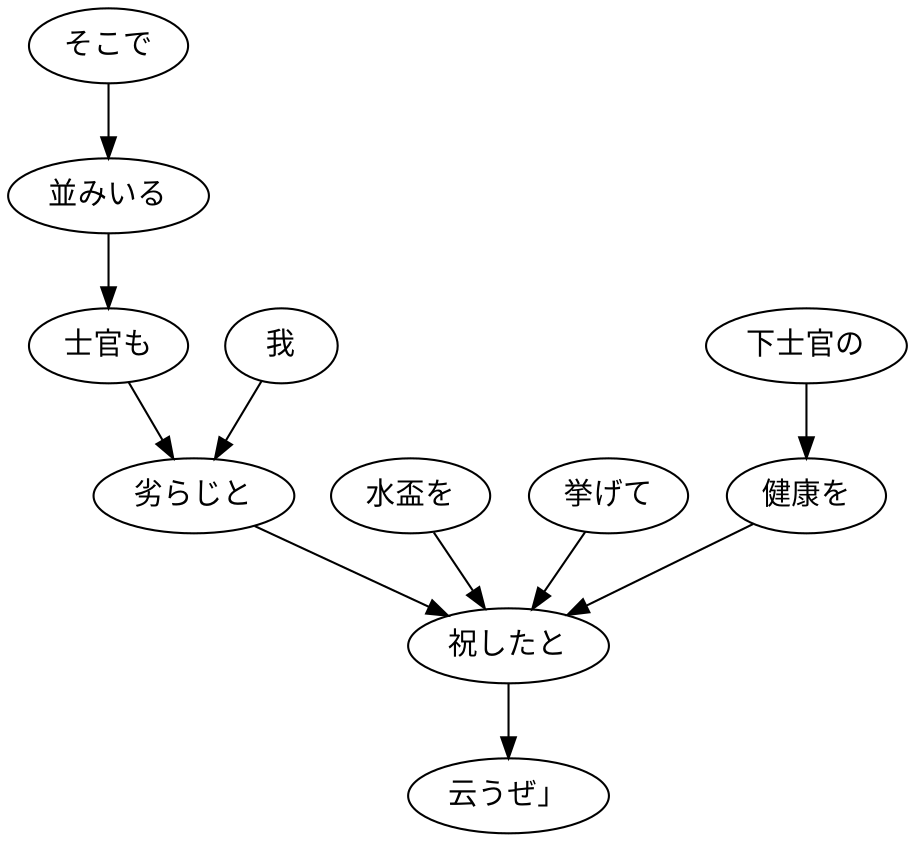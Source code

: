 digraph graph8532 {
	node0 [label="そこで"];
	node1 [label="並みいる"];
	node2 [label="士官も"];
	node3 [label="我"];
	node4 [label="劣らじと"];
	node5 [label="水盃を"];
	node6 [label="挙げて"];
	node7 [label="下士官の"];
	node8 [label="健康を"];
	node9 [label="祝したと"];
	node10 [label="云うぜ」"];
	node0 -> node1;
	node1 -> node2;
	node2 -> node4;
	node3 -> node4;
	node4 -> node9;
	node5 -> node9;
	node6 -> node9;
	node7 -> node8;
	node8 -> node9;
	node9 -> node10;
}
